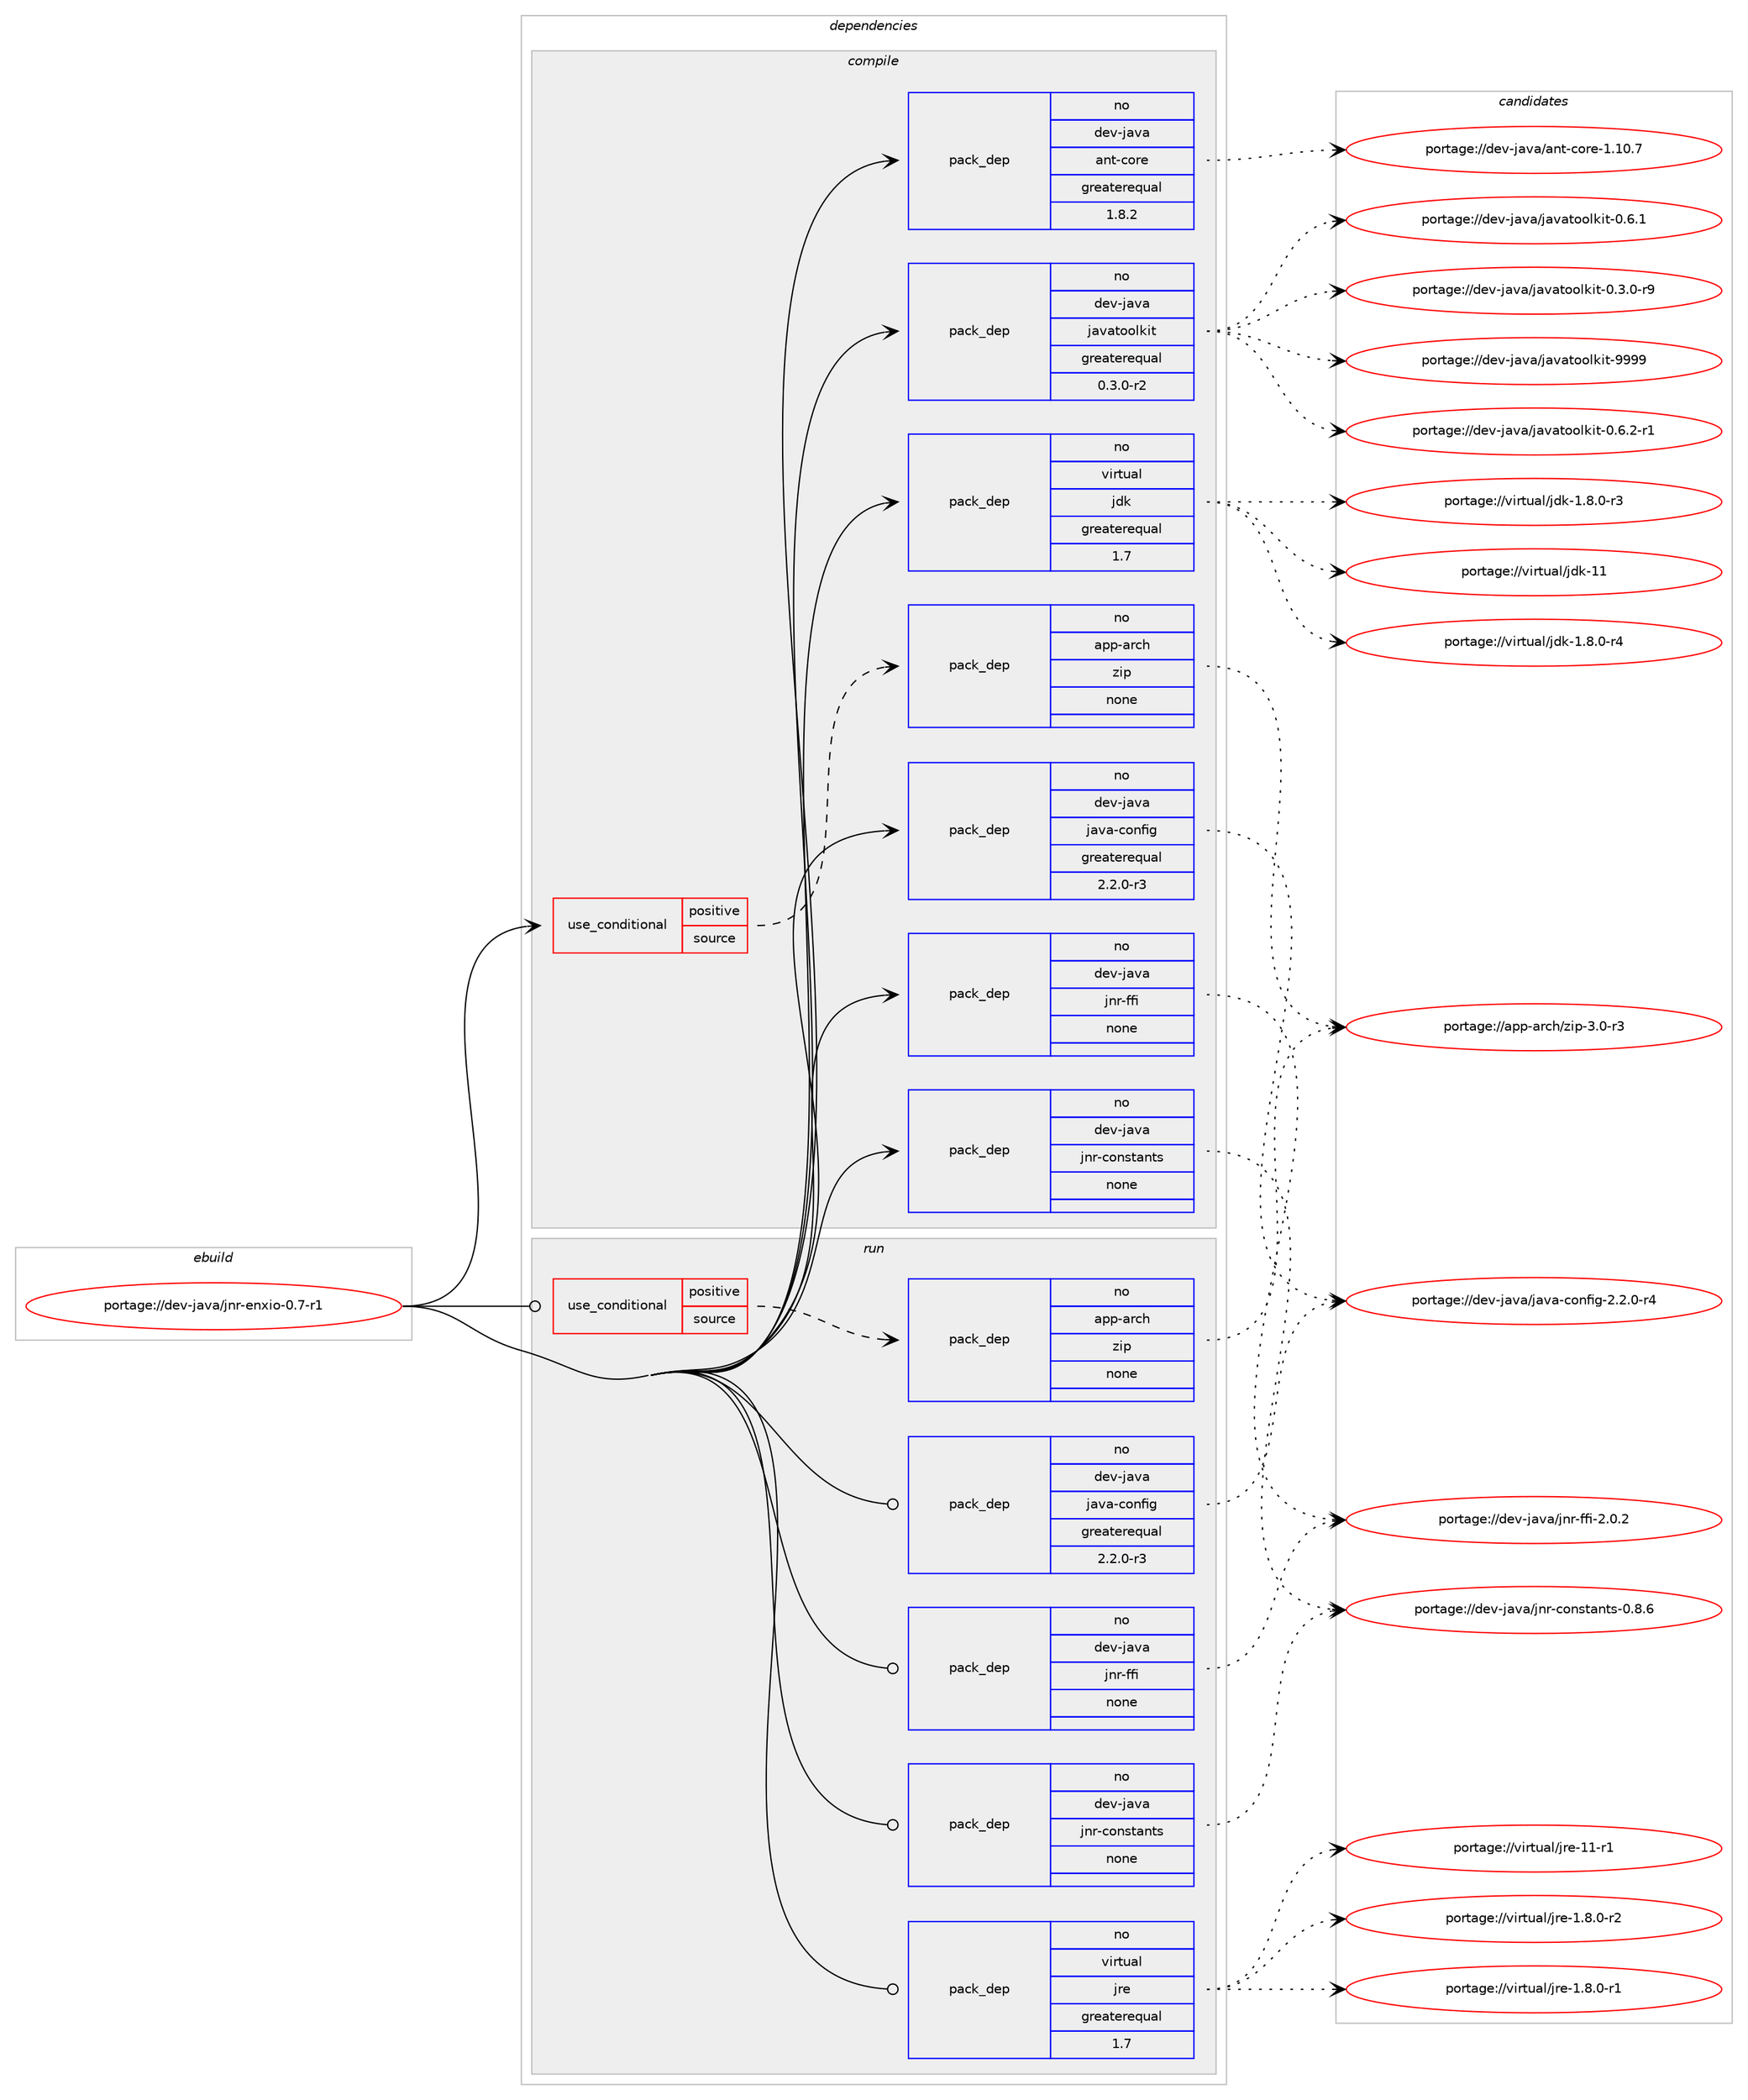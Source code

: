 digraph prolog {

# *************
# Graph options
# *************

newrank=true;
concentrate=true;
compound=true;
graph [rankdir=LR,fontname=Helvetica,fontsize=10,ranksep=1.5];#, ranksep=2.5, nodesep=0.2];
edge  [arrowhead=vee];
node  [fontname=Helvetica,fontsize=10];

# **********
# The ebuild
# **********

subgraph cluster_leftcol {
color=gray;
label=<<i>ebuild</i>>;
id [label="portage://dev-java/jnr-enxio-0.7-r1", color=red, width=4, href="../dev-java/jnr-enxio-0.7-r1.svg"];
}

# ****************
# The dependencies
# ****************

subgraph cluster_midcol {
color=gray;
label=<<i>dependencies</i>>;
subgraph cluster_compile {
fillcolor="#eeeeee";
style=filled;
label=<<i>compile</i>>;
subgraph cond129714 {
dependency529082 [label=<<TABLE BORDER="0" CELLBORDER="1" CELLSPACING="0" CELLPADDING="4"><TR><TD ROWSPAN="3" CELLPADDING="10">use_conditional</TD></TR><TR><TD>positive</TD></TR><TR><TD>source</TD></TR></TABLE>>, shape=none, color=red];
subgraph pack393757 {
dependency529083 [label=<<TABLE BORDER="0" CELLBORDER="1" CELLSPACING="0" CELLPADDING="4" WIDTH="220"><TR><TD ROWSPAN="6" CELLPADDING="30">pack_dep</TD></TR><TR><TD WIDTH="110">no</TD></TR><TR><TD>app-arch</TD></TR><TR><TD>zip</TD></TR><TR><TD>none</TD></TR><TR><TD></TD></TR></TABLE>>, shape=none, color=blue];
}
dependency529082:e -> dependency529083:w [weight=20,style="dashed",arrowhead="vee"];
}
id:e -> dependency529082:w [weight=20,style="solid",arrowhead="vee"];
subgraph pack393758 {
dependency529084 [label=<<TABLE BORDER="0" CELLBORDER="1" CELLSPACING="0" CELLPADDING="4" WIDTH="220"><TR><TD ROWSPAN="6" CELLPADDING="30">pack_dep</TD></TR><TR><TD WIDTH="110">no</TD></TR><TR><TD>dev-java</TD></TR><TR><TD>ant-core</TD></TR><TR><TD>greaterequal</TD></TR><TR><TD>1.8.2</TD></TR></TABLE>>, shape=none, color=blue];
}
id:e -> dependency529084:w [weight=20,style="solid",arrowhead="vee"];
subgraph pack393759 {
dependency529085 [label=<<TABLE BORDER="0" CELLBORDER="1" CELLSPACING="0" CELLPADDING="4" WIDTH="220"><TR><TD ROWSPAN="6" CELLPADDING="30">pack_dep</TD></TR><TR><TD WIDTH="110">no</TD></TR><TR><TD>dev-java</TD></TR><TR><TD>java-config</TD></TR><TR><TD>greaterequal</TD></TR><TR><TD>2.2.0-r3</TD></TR></TABLE>>, shape=none, color=blue];
}
id:e -> dependency529085:w [weight=20,style="solid",arrowhead="vee"];
subgraph pack393760 {
dependency529086 [label=<<TABLE BORDER="0" CELLBORDER="1" CELLSPACING="0" CELLPADDING="4" WIDTH="220"><TR><TD ROWSPAN="6" CELLPADDING="30">pack_dep</TD></TR><TR><TD WIDTH="110">no</TD></TR><TR><TD>dev-java</TD></TR><TR><TD>javatoolkit</TD></TR><TR><TD>greaterequal</TD></TR><TR><TD>0.3.0-r2</TD></TR></TABLE>>, shape=none, color=blue];
}
id:e -> dependency529086:w [weight=20,style="solid",arrowhead="vee"];
subgraph pack393761 {
dependency529087 [label=<<TABLE BORDER="0" CELLBORDER="1" CELLSPACING="0" CELLPADDING="4" WIDTH="220"><TR><TD ROWSPAN="6" CELLPADDING="30">pack_dep</TD></TR><TR><TD WIDTH="110">no</TD></TR><TR><TD>dev-java</TD></TR><TR><TD>jnr-constants</TD></TR><TR><TD>none</TD></TR><TR><TD></TD></TR></TABLE>>, shape=none, color=blue];
}
id:e -> dependency529087:w [weight=20,style="solid",arrowhead="vee"];
subgraph pack393762 {
dependency529088 [label=<<TABLE BORDER="0" CELLBORDER="1" CELLSPACING="0" CELLPADDING="4" WIDTH="220"><TR><TD ROWSPAN="6" CELLPADDING="30">pack_dep</TD></TR><TR><TD WIDTH="110">no</TD></TR><TR><TD>dev-java</TD></TR><TR><TD>jnr-ffi</TD></TR><TR><TD>none</TD></TR><TR><TD></TD></TR></TABLE>>, shape=none, color=blue];
}
id:e -> dependency529088:w [weight=20,style="solid",arrowhead="vee"];
subgraph pack393763 {
dependency529089 [label=<<TABLE BORDER="0" CELLBORDER="1" CELLSPACING="0" CELLPADDING="4" WIDTH="220"><TR><TD ROWSPAN="6" CELLPADDING="30">pack_dep</TD></TR><TR><TD WIDTH="110">no</TD></TR><TR><TD>virtual</TD></TR><TR><TD>jdk</TD></TR><TR><TD>greaterequal</TD></TR><TR><TD>1.7</TD></TR></TABLE>>, shape=none, color=blue];
}
id:e -> dependency529089:w [weight=20,style="solid",arrowhead="vee"];
}
subgraph cluster_compileandrun {
fillcolor="#eeeeee";
style=filled;
label=<<i>compile and run</i>>;
}
subgraph cluster_run {
fillcolor="#eeeeee";
style=filled;
label=<<i>run</i>>;
subgraph cond129715 {
dependency529090 [label=<<TABLE BORDER="0" CELLBORDER="1" CELLSPACING="0" CELLPADDING="4"><TR><TD ROWSPAN="3" CELLPADDING="10">use_conditional</TD></TR><TR><TD>positive</TD></TR><TR><TD>source</TD></TR></TABLE>>, shape=none, color=red];
subgraph pack393764 {
dependency529091 [label=<<TABLE BORDER="0" CELLBORDER="1" CELLSPACING="0" CELLPADDING="4" WIDTH="220"><TR><TD ROWSPAN="6" CELLPADDING="30">pack_dep</TD></TR><TR><TD WIDTH="110">no</TD></TR><TR><TD>app-arch</TD></TR><TR><TD>zip</TD></TR><TR><TD>none</TD></TR><TR><TD></TD></TR></TABLE>>, shape=none, color=blue];
}
dependency529090:e -> dependency529091:w [weight=20,style="dashed",arrowhead="vee"];
}
id:e -> dependency529090:w [weight=20,style="solid",arrowhead="odot"];
subgraph pack393765 {
dependency529092 [label=<<TABLE BORDER="0" CELLBORDER="1" CELLSPACING="0" CELLPADDING="4" WIDTH="220"><TR><TD ROWSPAN="6" CELLPADDING="30">pack_dep</TD></TR><TR><TD WIDTH="110">no</TD></TR><TR><TD>dev-java</TD></TR><TR><TD>java-config</TD></TR><TR><TD>greaterequal</TD></TR><TR><TD>2.2.0-r3</TD></TR></TABLE>>, shape=none, color=blue];
}
id:e -> dependency529092:w [weight=20,style="solid",arrowhead="odot"];
subgraph pack393766 {
dependency529093 [label=<<TABLE BORDER="0" CELLBORDER="1" CELLSPACING="0" CELLPADDING="4" WIDTH="220"><TR><TD ROWSPAN="6" CELLPADDING="30">pack_dep</TD></TR><TR><TD WIDTH="110">no</TD></TR><TR><TD>dev-java</TD></TR><TR><TD>jnr-constants</TD></TR><TR><TD>none</TD></TR><TR><TD></TD></TR></TABLE>>, shape=none, color=blue];
}
id:e -> dependency529093:w [weight=20,style="solid",arrowhead="odot"];
subgraph pack393767 {
dependency529094 [label=<<TABLE BORDER="0" CELLBORDER="1" CELLSPACING="0" CELLPADDING="4" WIDTH="220"><TR><TD ROWSPAN="6" CELLPADDING="30">pack_dep</TD></TR><TR><TD WIDTH="110">no</TD></TR><TR><TD>dev-java</TD></TR><TR><TD>jnr-ffi</TD></TR><TR><TD>none</TD></TR><TR><TD></TD></TR></TABLE>>, shape=none, color=blue];
}
id:e -> dependency529094:w [weight=20,style="solid",arrowhead="odot"];
subgraph pack393768 {
dependency529095 [label=<<TABLE BORDER="0" CELLBORDER="1" CELLSPACING="0" CELLPADDING="4" WIDTH="220"><TR><TD ROWSPAN="6" CELLPADDING="30">pack_dep</TD></TR><TR><TD WIDTH="110">no</TD></TR><TR><TD>virtual</TD></TR><TR><TD>jre</TD></TR><TR><TD>greaterequal</TD></TR><TR><TD>1.7</TD></TR></TABLE>>, shape=none, color=blue];
}
id:e -> dependency529095:w [weight=20,style="solid",arrowhead="odot"];
}
}

# **************
# The candidates
# **************

subgraph cluster_choices {
rank=same;
color=gray;
label=<<i>candidates</i>>;

subgraph choice393757 {
color=black;
nodesep=1;
choice9711211245971149910447122105112455146484511451 [label="portage://app-arch/zip-3.0-r3", color=red, width=4,href="../app-arch/zip-3.0-r3.svg"];
dependency529083:e -> choice9711211245971149910447122105112455146484511451:w [style=dotted,weight="100"];
}
subgraph choice393758 {
color=black;
nodesep=1;
choice1001011184510697118974797110116459911111410145494649484655 [label="portage://dev-java/ant-core-1.10.7", color=red, width=4,href="../dev-java/ant-core-1.10.7.svg"];
dependency529084:e -> choice1001011184510697118974797110116459911111410145494649484655:w [style=dotted,weight="100"];
}
subgraph choice393759 {
color=black;
nodesep=1;
choice10010111845106971189747106971189745991111101021051034550465046484511452 [label="portage://dev-java/java-config-2.2.0-r4", color=red, width=4,href="../dev-java/java-config-2.2.0-r4.svg"];
dependency529085:e -> choice10010111845106971189747106971189745991111101021051034550465046484511452:w [style=dotted,weight="100"];
}
subgraph choice393760 {
color=black;
nodesep=1;
choice1001011184510697118974710697118971161111111081071051164557575757 [label="portage://dev-java/javatoolkit-9999", color=red, width=4,href="../dev-java/javatoolkit-9999.svg"];
choice1001011184510697118974710697118971161111111081071051164548465446504511449 [label="portage://dev-java/javatoolkit-0.6.2-r1", color=red, width=4,href="../dev-java/javatoolkit-0.6.2-r1.svg"];
choice100101118451069711897471069711897116111111108107105116454846544649 [label="portage://dev-java/javatoolkit-0.6.1", color=red, width=4,href="../dev-java/javatoolkit-0.6.1.svg"];
choice1001011184510697118974710697118971161111111081071051164548465146484511457 [label="portage://dev-java/javatoolkit-0.3.0-r9", color=red, width=4,href="../dev-java/javatoolkit-0.3.0-r9.svg"];
dependency529086:e -> choice1001011184510697118974710697118971161111111081071051164557575757:w [style=dotted,weight="100"];
dependency529086:e -> choice1001011184510697118974710697118971161111111081071051164548465446504511449:w [style=dotted,weight="100"];
dependency529086:e -> choice100101118451069711897471069711897116111111108107105116454846544649:w [style=dotted,weight="100"];
dependency529086:e -> choice1001011184510697118974710697118971161111111081071051164548465146484511457:w [style=dotted,weight="100"];
}
subgraph choice393761 {
color=black;
nodesep=1;
choice10010111845106971189747106110114459911111011511697110116115454846564654 [label="portage://dev-java/jnr-constants-0.8.6", color=red, width=4,href="../dev-java/jnr-constants-0.8.6.svg"];
dependency529087:e -> choice10010111845106971189747106110114459911111011511697110116115454846564654:w [style=dotted,weight="100"];
}
subgraph choice393762 {
color=black;
nodesep=1;
choice1001011184510697118974710611011445102102105455046484650 [label="portage://dev-java/jnr-ffi-2.0.2", color=red, width=4,href="../dev-java/jnr-ffi-2.0.2.svg"];
dependency529088:e -> choice1001011184510697118974710611011445102102105455046484650:w [style=dotted,weight="100"];
}
subgraph choice393763 {
color=black;
nodesep=1;
choice1181051141161179710847106100107454949 [label="portage://virtual/jdk-11", color=red, width=4,href="../virtual/jdk-11.svg"];
choice11810511411611797108471061001074549465646484511452 [label="portage://virtual/jdk-1.8.0-r4", color=red, width=4,href="../virtual/jdk-1.8.0-r4.svg"];
choice11810511411611797108471061001074549465646484511451 [label="portage://virtual/jdk-1.8.0-r3", color=red, width=4,href="../virtual/jdk-1.8.0-r3.svg"];
dependency529089:e -> choice1181051141161179710847106100107454949:w [style=dotted,weight="100"];
dependency529089:e -> choice11810511411611797108471061001074549465646484511452:w [style=dotted,weight="100"];
dependency529089:e -> choice11810511411611797108471061001074549465646484511451:w [style=dotted,weight="100"];
}
subgraph choice393764 {
color=black;
nodesep=1;
choice9711211245971149910447122105112455146484511451 [label="portage://app-arch/zip-3.0-r3", color=red, width=4,href="../app-arch/zip-3.0-r3.svg"];
dependency529091:e -> choice9711211245971149910447122105112455146484511451:w [style=dotted,weight="100"];
}
subgraph choice393765 {
color=black;
nodesep=1;
choice10010111845106971189747106971189745991111101021051034550465046484511452 [label="portage://dev-java/java-config-2.2.0-r4", color=red, width=4,href="../dev-java/java-config-2.2.0-r4.svg"];
dependency529092:e -> choice10010111845106971189747106971189745991111101021051034550465046484511452:w [style=dotted,weight="100"];
}
subgraph choice393766 {
color=black;
nodesep=1;
choice10010111845106971189747106110114459911111011511697110116115454846564654 [label="portage://dev-java/jnr-constants-0.8.6", color=red, width=4,href="../dev-java/jnr-constants-0.8.6.svg"];
dependency529093:e -> choice10010111845106971189747106110114459911111011511697110116115454846564654:w [style=dotted,weight="100"];
}
subgraph choice393767 {
color=black;
nodesep=1;
choice1001011184510697118974710611011445102102105455046484650 [label="portage://dev-java/jnr-ffi-2.0.2", color=red, width=4,href="../dev-java/jnr-ffi-2.0.2.svg"];
dependency529094:e -> choice1001011184510697118974710611011445102102105455046484650:w [style=dotted,weight="100"];
}
subgraph choice393768 {
color=black;
nodesep=1;
choice11810511411611797108471061141014549494511449 [label="portage://virtual/jre-11-r1", color=red, width=4,href="../virtual/jre-11-r1.svg"];
choice11810511411611797108471061141014549465646484511450 [label="portage://virtual/jre-1.8.0-r2", color=red, width=4,href="../virtual/jre-1.8.0-r2.svg"];
choice11810511411611797108471061141014549465646484511449 [label="portage://virtual/jre-1.8.0-r1", color=red, width=4,href="../virtual/jre-1.8.0-r1.svg"];
dependency529095:e -> choice11810511411611797108471061141014549494511449:w [style=dotted,weight="100"];
dependency529095:e -> choice11810511411611797108471061141014549465646484511450:w [style=dotted,weight="100"];
dependency529095:e -> choice11810511411611797108471061141014549465646484511449:w [style=dotted,weight="100"];
}
}

}
